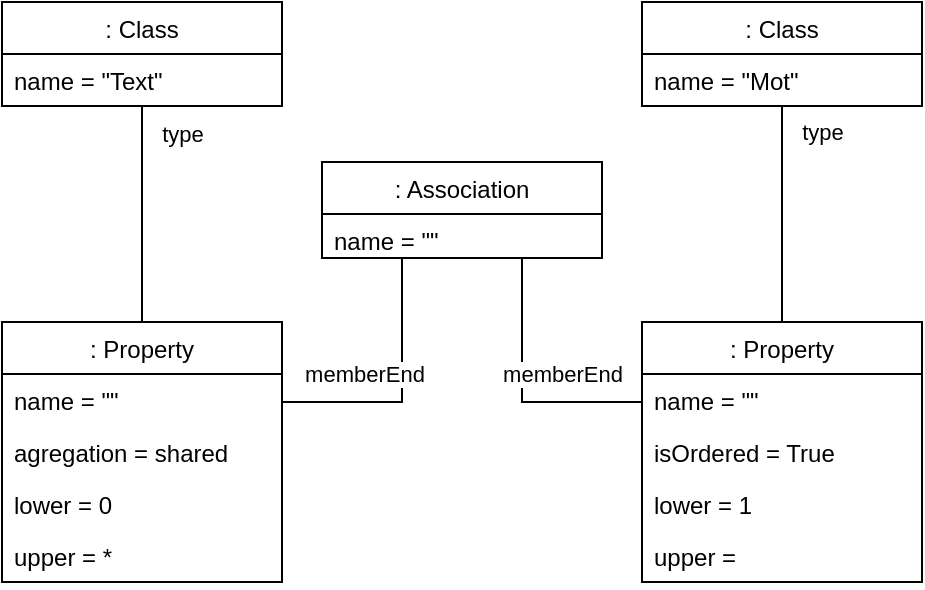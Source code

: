 <mxfile version="15.7.3" type="device"><diagram id="QZr_FHULjagzDN7wmrJI" name="Page-1"><mxGraphModel dx="1422" dy="744" grid="1" gridSize="10" guides="1" tooltips="1" connect="1" arrows="1" fold="1" page="1" pageScale="1" pageWidth="827" pageHeight="1169" math="0" shadow="0"><root><mxCell id="0"/><mxCell id="1" parent="0"/><mxCell id="O48W2pNFZgiDIgYNsCrX-3" style="edgeStyle=orthogonalEdgeStyle;rounded=0;orthogonalLoop=1;jettySize=auto;html=1;endArrow=none;endFill=0;" parent="1" source="BjCbSiTPXgQ-JP8Vp8zQ-1" target="BjCbSiTPXgQ-JP8Vp8zQ-9" edge="1"><mxGeometry relative="1" as="geometry"/></mxCell><mxCell id="O48W2pNFZgiDIgYNsCrX-9" value="type" style="edgeLabel;html=1;align=center;verticalAlign=middle;resizable=0;points=[];" parent="O48W2pNFZgiDIgYNsCrX-3" vertex="1" connectable="0"><mxGeometry x="-0.745" y="2" relative="1" as="geometry"><mxPoint x="18" as="offset"/></mxGeometry></mxCell><mxCell id="BjCbSiTPXgQ-JP8Vp8zQ-1" value=": Class" style="swimlane;fontStyle=0;childLayout=stackLayout;horizontal=1;startSize=26;horizontalStack=0;resizeParent=1;resizeParentMax=0;resizeLast=0;collapsible=1;marginBottom=0;" parent="1" vertex="1"><mxGeometry x="40" y="40" width="140" height="52" as="geometry"/></mxCell><mxCell id="BjCbSiTPXgQ-JP8Vp8zQ-2" value="name = &quot;Text&quot;" style="text;strokeColor=none;fillColor=none;align=left;verticalAlign=top;spacingLeft=4;spacingRight=4;overflow=hidden;rotatable=0;points=[[0,0.5],[1,0.5]];portConstraint=eastwest;" parent="BjCbSiTPXgQ-JP8Vp8zQ-1" vertex="1"><mxGeometry y="26" width="140" height="26" as="geometry"/></mxCell><mxCell id="O48W2pNFZgiDIgYNsCrX-4" style="edgeStyle=orthogonalEdgeStyle;rounded=0;orthogonalLoop=1;jettySize=auto;html=1;endArrow=none;endFill=0;" parent="1" source="BjCbSiTPXgQ-JP8Vp8zQ-5" target="BjCbSiTPXgQ-JP8Vp8zQ-13" edge="1"><mxGeometry relative="1" as="geometry"/></mxCell><mxCell id="O48W2pNFZgiDIgYNsCrX-10" value="type" style="edgeLabel;html=1;align=center;verticalAlign=middle;resizable=0;points=[];" parent="O48W2pNFZgiDIgYNsCrX-4" vertex="1" connectable="0"><mxGeometry x="-0.758" y="1" relative="1" as="geometry"><mxPoint x="19" as="offset"/></mxGeometry></mxCell><mxCell id="BjCbSiTPXgQ-JP8Vp8zQ-5" value=": Class" style="swimlane;fontStyle=0;childLayout=stackLayout;horizontal=1;startSize=26;horizontalStack=0;resizeParent=1;resizeParentMax=0;resizeLast=0;collapsible=1;marginBottom=0;" parent="1" vertex="1"><mxGeometry x="360" y="40" width="140" height="52" as="geometry"/></mxCell><mxCell id="BjCbSiTPXgQ-JP8Vp8zQ-6" value="name = &quot;Mot&quot;" style="text;strokeColor=none;fillColor=none;align=left;verticalAlign=top;spacingLeft=4;spacingRight=4;overflow=hidden;rotatable=0;points=[[0,0.5],[1,0.5]];portConstraint=eastwest;" parent="BjCbSiTPXgQ-JP8Vp8zQ-5" vertex="1"><mxGeometry y="26" width="140" height="26" as="geometry"/></mxCell><mxCell id="BjCbSiTPXgQ-JP8Vp8zQ-9" value=": Property" style="swimlane;fontStyle=0;childLayout=stackLayout;horizontal=1;startSize=26;horizontalStack=0;resizeParent=1;resizeParentMax=0;resizeLast=0;collapsible=1;marginBottom=0;" parent="1" vertex="1"><mxGeometry x="40" y="200" width="140" height="130" as="geometry"/></mxCell><mxCell id="BjCbSiTPXgQ-JP8Vp8zQ-10" value="name = &quot;&quot;" style="text;strokeColor=none;fillColor=none;align=left;verticalAlign=top;spacingLeft=4;spacingRight=4;overflow=hidden;rotatable=0;points=[[0,0.5],[1,0.5]];portConstraint=eastwest;" parent="BjCbSiTPXgQ-JP8Vp8zQ-9" vertex="1"><mxGeometry y="26" width="140" height="26" as="geometry"/></mxCell><mxCell id="BjCbSiTPXgQ-JP8Vp8zQ-21" value="agregation = shared" style="text;strokeColor=none;fillColor=none;align=left;verticalAlign=top;spacingLeft=4;spacingRight=4;overflow=hidden;rotatable=0;points=[[0,0.5],[1,0.5]];portConstraint=eastwest;" parent="BjCbSiTPXgQ-JP8Vp8zQ-9" vertex="1"><mxGeometry y="52" width="140" height="26" as="geometry"/></mxCell><mxCell id="BjCbSiTPXgQ-JP8Vp8zQ-17" value="lower = 0" style="text;strokeColor=none;fillColor=none;align=left;verticalAlign=top;spacingLeft=4;spacingRight=4;overflow=hidden;rotatable=0;points=[[0,0.5],[1,0.5]];portConstraint=eastwest;" parent="BjCbSiTPXgQ-JP8Vp8zQ-9" vertex="1"><mxGeometry y="78" width="140" height="26" as="geometry"/></mxCell><mxCell id="BjCbSiTPXgQ-JP8Vp8zQ-11" value="upper = *" style="text;strokeColor=none;fillColor=none;align=left;verticalAlign=top;spacingLeft=4;spacingRight=4;overflow=hidden;rotatable=0;points=[[0,0.5],[1,0.5]];portConstraint=eastwest;" parent="BjCbSiTPXgQ-JP8Vp8zQ-9" vertex="1"><mxGeometry y="104" width="140" height="26" as="geometry"/></mxCell><mxCell id="BjCbSiTPXgQ-JP8Vp8zQ-13" value=": Property" style="swimlane;fontStyle=0;childLayout=stackLayout;horizontal=1;startSize=26;horizontalStack=0;resizeParent=1;resizeParentMax=0;resizeLast=0;collapsible=1;marginBottom=0;" parent="1" vertex="1"><mxGeometry x="360" y="200" width="140" height="130" as="geometry"/></mxCell><mxCell id="BjCbSiTPXgQ-JP8Vp8zQ-14" value="name = &quot;&quot;" style="text;strokeColor=none;fillColor=none;align=left;verticalAlign=top;spacingLeft=4;spacingRight=4;overflow=hidden;rotatable=0;points=[[0,0.5],[1,0.5]];portConstraint=eastwest;" parent="BjCbSiTPXgQ-JP8Vp8zQ-13" vertex="1"><mxGeometry y="26" width="140" height="26" as="geometry"/></mxCell><mxCell id="BjCbSiTPXgQ-JP8Vp8zQ-18" value="isOrdered = True" style="text;strokeColor=none;fillColor=none;align=left;verticalAlign=top;spacingLeft=4;spacingRight=4;overflow=hidden;rotatable=0;points=[[0,0.5],[1,0.5]];portConstraint=eastwest;" parent="BjCbSiTPXgQ-JP8Vp8zQ-13" vertex="1"><mxGeometry y="52" width="140" height="26" as="geometry"/></mxCell><mxCell id="BjCbSiTPXgQ-JP8Vp8zQ-16" value="lower = 1" style="text;strokeColor=none;fillColor=none;align=left;verticalAlign=top;spacingLeft=4;spacingRight=4;overflow=hidden;rotatable=0;points=[[0,0.5],[1,0.5]];portConstraint=eastwest;" parent="BjCbSiTPXgQ-JP8Vp8zQ-13" vertex="1"><mxGeometry y="78" width="140" height="26" as="geometry"/></mxCell><mxCell id="BjCbSiTPXgQ-JP8Vp8zQ-15" value="upper = " style="text;strokeColor=none;fillColor=none;align=left;verticalAlign=top;spacingLeft=4;spacingRight=4;overflow=hidden;rotatable=0;points=[[0,0.5],[1,0.5]];portConstraint=eastwest;" parent="BjCbSiTPXgQ-JP8Vp8zQ-13" vertex="1"><mxGeometry y="104" width="140" height="26" as="geometry"/></mxCell><mxCell id="O48W2pNFZgiDIgYNsCrX-5" style="edgeStyle=orthogonalEdgeStyle;rounded=0;orthogonalLoop=1;jettySize=auto;html=1;endArrow=none;endFill=0;" parent="1" source="BjCbSiTPXgQ-JP8Vp8zQ-19" target="BjCbSiTPXgQ-JP8Vp8zQ-9" edge="1"><mxGeometry relative="1" as="geometry"><Array as="points"><mxPoint x="240" y="240"/></Array></mxGeometry></mxCell><mxCell id="O48W2pNFZgiDIgYNsCrX-11" value="memberEnd" style="edgeLabel;html=1;align=center;verticalAlign=middle;resizable=0;points=[];" parent="O48W2pNFZgiDIgYNsCrX-5" vertex="1" connectable="0"><mxGeometry x="0.764" y="2" relative="1" as="geometry"><mxPoint x="25" y="-16" as="offset"/></mxGeometry></mxCell><mxCell id="O48W2pNFZgiDIgYNsCrX-6" style="edgeStyle=orthogonalEdgeStyle;rounded=0;orthogonalLoop=1;jettySize=auto;html=1;endArrow=none;endFill=0;" parent="1" source="BjCbSiTPXgQ-JP8Vp8zQ-19" target="BjCbSiTPXgQ-JP8Vp8zQ-13" edge="1"><mxGeometry relative="1" as="geometry"><Array as="points"><mxPoint x="300" y="240"/></Array></mxGeometry></mxCell><mxCell id="O48W2pNFZgiDIgYNsCrX-12" value="memberEnd" style="edgeLabel;html=1;align=center;verticalAlign=middle;resizable=0;points=[];" parent="O48W2pNFZgiDIgYNsCrX-6" vertex="1" connectable="0"><mxGeometry x="0.337" relative="1" as="geometry"><mxPoint x="4" y="-14" as="offset"/></mxGeometry></mxCell><mxCell id="BjCbSiTPXgQ-JP8Vp8zQ-19" value=": Association" style="swimlane;fontStyle=0;childLayout=stackLayout;horizontal=1;startSize=26;horizontalStack=0;resizeParent=1;resizeParentMax=0;resizeLast=0;collapsible=1;marginBottom=0;" parent="1" vertex="1"><mxGeometry x="200" y="120" width="140" height="48" as="geometry"/></mxCell><mxCell id="BjCbSiTPXgQ-JP8Vp8zQ-20" value="name = &quot;&quot;" style="text;strokeColor=none;fillColor=none;align=left;verticalAlign=top;spacingLeft=4;spacingRight=4;overflow=hidden;rotatable=0;points=[[0,0.5],[1,0.5]];portConstraint=eastwest;" parent="BjCbSiTPXgQ-JP8Vp8zQ-19" vertex="1"><mxGeometry y="26" width="140" height="22" as="geometry"/></mxCell></root></mxGraphModel></diagram></mxfile>